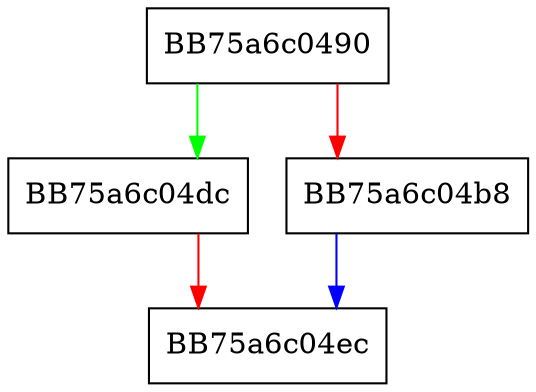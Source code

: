 digraph luaD_reallocCI {
  node [shape="box"];
  graph [splines=ortho];
  BB75a6c0490 -> BB75a6c04dc [color="green"];
  BB75a6c0490 -> BB75a6c04b8 [color="red"];
  BB75a6c04b8 -> BB75a6c04ec [color="blue"];
  BB75a6c04dc -> BB75a6c04ec [color="red"];
}